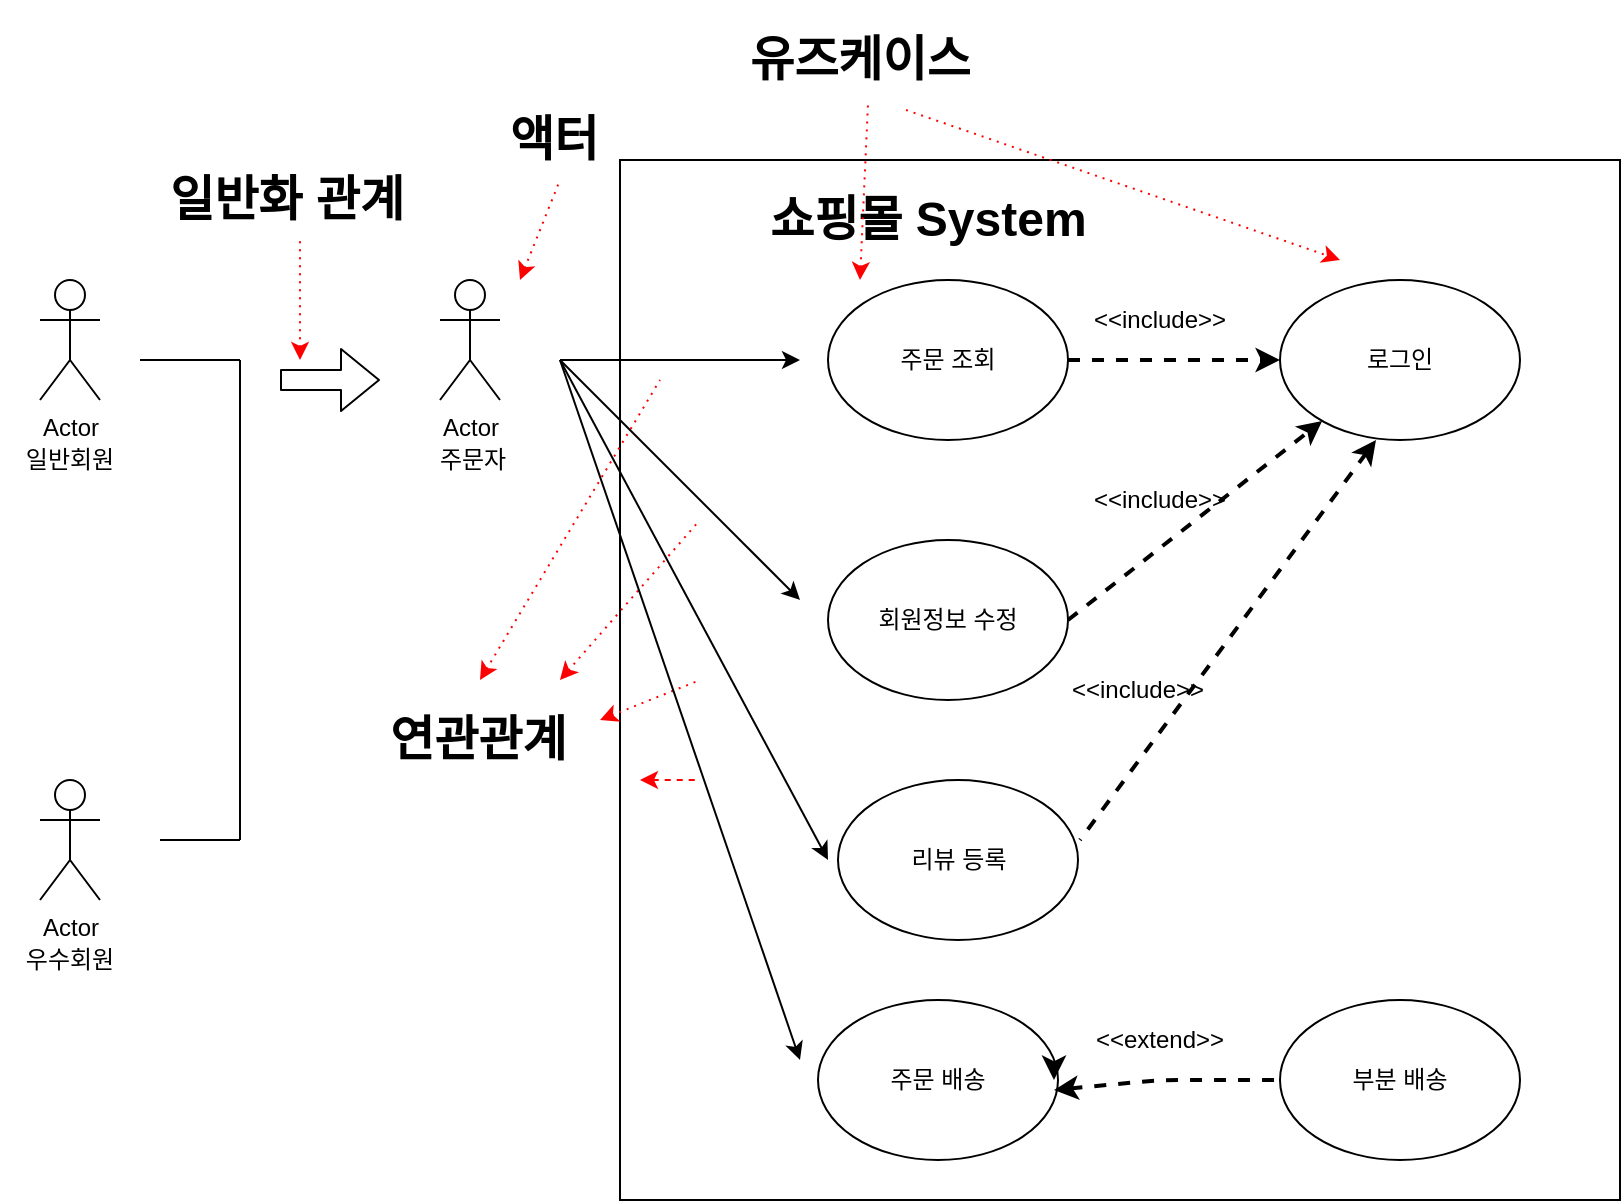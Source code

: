<mxfile version="14.8.4" type="github">
  <diagram id="9xRjArKXn7xN6tzEOHJw" name="Page-1">
    <mxGraphModel dx="1358" dy="762" grid="1" gridSize="10" guides="1" tooltips="1" connect="1" arrows="1" fold="1" page="1" pageScale="1" pageWidth="827" pageHeight="1169" math="0" shadow="0">
      <root>
        <mxCell id="0" />
        <mxCell id="1" parent="0" />
        <mxCell id="NDDgwHC25MAifU9fjLd7-71" value="" style="rounded=0;whiteSpace=wrap;html=1;sketch=0;strokeWidth=1;" vertex="1" parent="1">
          <mxGeometry x="310" y="100" width="500" height="520" as="geometry" />
        </mxCell>
        <mxCell id="NDDgwHC25MAifU9fjLd7-4" value="Actor" style="shape=umlActor;verticalLabelPosition=bottom;verticalAlign=top;html=1;outlineConnect=0;" vertex="1" parent="1">
          <mxGeometry x="20" y="160" width="30" height="60" as="geometry" />
        </mxCell>
        <mxCell id="NDDgwHC25MAifU9fjLd7-5" value="Actor" style="shape=umlActor;verticalLabelPosition=bottom;verticalAlign=top;html=1;outlineConnect=0;" vertex="1" parent="1">
          <mxGeometry x="20" y="410" width="30" height="60" as="geometry" />
        </mxCell>
        <mxCell id="NDDgwHC25MAifU9fjLd7-7" value="" style="endArrow=none;html=1;" edge="1" parent="1">
          <mxGeometry width="50" height="50" relative="1" as="geometry">
            <mxPoint x="70" y="200" as="sourcePoint" />
            <mxPoint x="120" y="200" as="targetPoint" />
          </mxGeometry>
        </mxCell>
        <mxCell id="NDDgwHC25MAifU9fjLd7-9" value="" style="endArrow=none;html=1;" edge="1" parent="1">
          <mxGeometry width="50" height="50" relative="1" as="geometry">
            <mxPoint x="120" y="440" as="sourcePoint" />
            <mxPoint x="120" y="200" as="targetPoint" />
          </mxGeometry>
        </mxCell>
        <mxCell id="NDDgwHC25MAifU9fjLd7-10" value="" style="endArrow=none;html=1;" edge="1" parent="1">
          <mxGeometry width="50" height="50" relative="1" as="geometry">
            <mxPoint x="120" y="440" as="sourcePoint" />
            <mxPoint x="80" y="440" as="targetPoint" />
          </mxGeometry>
        </mxCell>
        <mxCell id="NDDgwHC25MAifU9fjLd7-11" value="" style="shape=flexArrow;endArrow=classic;html=1;" edge="1" parent="1">
          <mxGeometry width="50" height="50" relative="1" as="geometry">
            <mxPoint x="140" y="210" as="sourcePoint" />
            <mxPoint x="190" y="210" as="targetPoint" />
            <Array as="points">
              <mxPoint x="140" y="210" />
            </Array>
          </mxGeometry>
        </mxCell>
        <mxCell id="NDDgwHC25MAifU9fjLd7-12" value="Actor" style="shape=umlActor;verticalLabelPosition=bottom;verticalAlign=top;html=1;outlineConnect=0;" vertex="1" parent="1">
          <mxGeometry x="220" y="160" width="30" height="60" as="geometry" />
        </mxCell>
        <mxCell id="NDDgwHC25MAifU9fjLd7-13" value="" style="endArrow=classic;html=1;" edge="1" parent="1">
          <mxGeometry width="50" height="50" relative="1" as="geometry">
            <mxPoint x="280" y="200" as="sourcePoint" />
            <mxPoint x="400" y="200" as="targetPoint" />
            <Array as="points" />
          </mxGeometry>
        </mxCell>
        <mxCell id="NDDgwHC25MAifU9fjLd7-14" value="" style="endArrow=classic;html=1;" edge="1" parent="1">
          <mxGeometry width="50" height="50" relative="1" as="geometry">
            <mxPoint x="280" y="200" as="sourcePoint" />
            <mxPoint x="400" y="320" as="targetPoint" />
          </mxGeometry>
        </mxCell>
        <mxCell id="NDDgwHC25MAifU9fjLd7-15" value="" style="endArrow=classic;html=1;" edge="1" parent="1">
          <mxGeometry width="50" height="50" relative="1" as="geometry">
            <mxPoint x="280" y="200" as="sourcePoint" />
            <mxPoint x="414" y="450" as="targetPoint" />
          </mxGeometry>
        </mxCell>
        <mxCell id="NDDgwHC25MAifU9fjLd7-16" value="&lt;font style=&quot;vertical-align: inherit&quot;&gt;&lt;font style=&quot;vertical-align: inherit&quot;&gt;주문 조회&lt;/font&gt;&lt;/font&gt;" style="ellipse;whiteSpace=wrap;html=1;" vertex="1" parent="1">
          <mxGeometry x="414" y="160" width="120" height="80" as="geometry" />
        </mxCell>
        <mxCell id="NDDgwHC25MAifU9fjLd7-17" value="" style="ellipse;whiteSpace=wrap;html=1;" vertex="1" parent="1">
          <mxGeometry x="414" y="290" width="120" height="80" as="geometry" />
        </mxCell>
        <mxCell id="NDDgwHC25MAifU9fjLd7-18" value="" style="ellipse;whiteSpace=wrap;html=1;" vertex="1" parent="1">
          <mxGeometry x="409" y="520" width="120" height="80" as="geometry" />
        </mxCell>
        <mxCell id="NDDgwHC25MAifU9fjLd7-20" value="&lt;font style=&quot;vertical-align: inherit&quot;&gt;&lt;font style=&quot;vertical-align: inherit&quot;&gt;회원정보 수정&lt;/font&gt;&lt;/font&gt;" style="text;html=1;strokeColor=none;fillColor=none;align=center;verticalAlign=middle;whiteSpace=wrap;" vertex="1" parent="1">
          <mxGeometry x="419" y="320" width="110" height="20" as="geometry" />
        </mxCell>
        <mxCell id="NDDgwHC25MAifU9fjLd7-21" value="&lt;font style=&quot;vertical-align: inherit&quot;&gt;&lt;font style=&quot;vertical-align: inherit&quot;&gt;주문 배송&lt;/font&gt;&lt;/font&gt;" style="text;html=1;strokeColor=none;fillColor=none;align=center;verticalAlign=middle;whiteSpace=wrap;strokeWidth=2;" vertex="1" parent="1">
          <mxGeometry x="411" y="550" width="116" height="20" as="geometry" />
        </mxCell>
        <mxCell id="NDDgwHC25MAifU9fjLd7-24" value="" style="ellipse;whiteSpace=wrap;html=1;" vertex="1" parent="1">
          <mxGeometry x="640" y="160" width="120" height="80" as="geometry" />
        </mxCell>
        <mxCell id="NDDgwHC25MAifU9fjLd7-25" value="" style="ellipse;whiteSpace=wrap;html=1;" vertex="1" parent="1">
          <mxGeometry x="640" y="520" width="120" height="80" as="geometry" />
        </mxCell>
        <mxCell id="NDDgwHC25MAifU9fjLd7-26" value="&lt;font style=&quot;vertical-align: inherit&quot;&gt;&lt;font style=&quot;vertical-align: inherit&quot;&gt;부분 배송&lt;/font&gt;&lt;/font&gt;" style="text;html=1;strokeColor=none;fillColor=none;align=center;verticalAlign=middle;whiteSpace=wrap;" vertex="1" parent="1">
          <mxGeometry x="645" y="550" width="110" height="20" as="geometry" />
        </mxCell>
        <mxCell id="NDDgwHC25MAifU9fjLd7-27" value="&lt;font style=&quot;vertical-align: inherit&quot;&gt;&lt;font style=&quot;vertical-align: inherit&quot;&gt;로그인&lt;/font&gt;&lt;/font&gt;" style="text;html=1;strokeColor=none;fillColor=none;align=center;verticalAlign=middle;whiteSpace=wrap;" vertex="1" parent="1">
          <mxGeometry x="645" y="190" width="110" height="20" as="geometry" />
        </mxCell>
        <mxCell id="NDDgwHC25MAifU9fjLd7-28" value="" style="endArrow=classic;dashed=1;html=1;endFill=1;strokeWidth=2;" edge="1" parent="1" target="NDDgwHC25MAifU9fjLd7-24">
          <mxGeometry width="50" height="50" relative="1" as="geometry">
            <mxPoint x="534" y="330" as="sourcePoint" />
            <mxPoint x="584" y="280" as="targetPoint" />
          </mxGeometry>
        </mxCell>
        <mxCell id="NDDgwHC25MAifU9fjLd7-39" value="" style="endArrow=classic;dashed=1;html=1;strokeWidth=2;exitX=1;exitY=0.5;exitDx=0;exitDy=0;entryX=0;entryY=0.5;entryDx=0;entryDy=0;startArrow=none;startFill=0;endFill=1;" edge="1" parent="1" source="NDDgwHC25MAifU9fjLd7-16" target="NDDgwHC25MAifU9fjLd7-24">
          <mxGeometry width="50" height="50" relative="1" as="geometry">
            <mxPoint x="360" y="300" as="sourcePoint" />
            <mxPoint x="410" y="250" as="targetPoint" />
          </mxGeometry>
        </mxCell>
        <mxCell id="NDDgwHC25MAifU9fjLd7-40" value="&lt;h1&gt;쇼핑몰 System&lt;/h1&gt;" style="text;html=1;strokeColor=none;fillColor=none;spacing=5;spacingTop=-20;whiteSpace=wrap;overflow=hidden;rounded=0;sketch=0;" vertex="1" parent="1">
          <mxGeometry x="380" y="110" width="196" height="60" as="geometry" />
        </mxCell>
        <mxCell id="NDDgwHC25MAifU9fjLd7-41" value="&amp;lt;&amp;lt;include&amp;gt;&amp;gt;" style="text;html=1;strokeColor=none;fillColor=none;align=center;verticalAlign=middle;whiteSpace=wrap;rounded=0;sketch=0;" vertex="1" parent="1">
          <mxGeometry x="480" y="160" width="200" height="40" as="geometry" />
        </mxCell>
        <mxCell id="NDDgwHC25MAifU9fjLd7-42" value="&amp;lt;&amp;lt;include&amp;gt;&amp;gt;" style="text;html=1;strokeColor=none;fillColor=none;align=center;verticalAlign=middle;whiteSpace=wrap;rounded=0;sketch=0;" vertex="1" parent="1">
          <mxGeometry x="480" y="250" width="200" height="40" as="geometry" />
        </mxCell>
        <mxCell id="NDDgwHC25MAifU9fjLd7-45" value="" style="endArrow=none;dashed=1;html=1;dashPattern=1 3;strokeWidth=1;startArrow=classic;startFill=1;strokeColor=#FF0000;" edge="1" parent="1">
          <mxGeometry width="50" height="50" relative="1" as="geometry">
            <mxPoint x="240" y="360" as="sourcePoint" />
            <mxPoint x="330" y="210" as="targetPoint" />
          </mxGeometry>
        </mxCell>
        <mxCell id="NDDgwHC25MAifU9fjLd7-46" value="" style="endArrow=none;dashed=1;html=1;dashPattern=1 3;strokeWidth=1;startArrow=classic;startFill=1;strokeColor=#FF0000;" edge="1" parent="1">
          <mxGeometry width="50" height="50" relative="1" as="geometry">
            <mxPoint x="280" y="360" as="sourcePoint" />
            <mxPoint x="350" y="280" as="targetPoint" />
          </mxGeometry>
        </mxCell>
        <mxCell id="NDDgwHC25MAifU9fjLd7-47" value="" style="endArrow=none;dashed=1;html=1;dashPattern=1 3;strokeWidth=1;startArrow=classic;startFill=1;strokeColor=#FF0000;" edge="1" parent="1">
          <mxGeometry width="50" height="50" relative="1" as="geometry">
            <mxPoint x="300" y="380" as="sourcePoint" />
            <mxPoint x="350" y="360" as="targetPoint" />
          </mxGeometry>
        </mxCell>
        <mxCell id="NDDgwHC25MAifU9fjLd7-49" value="&lt;h1&gt;연관관계&lt;/h1&gt;" style="text;html=1;strokeColor=none;fillColor=none;spacing=5;spacingTop=-20;whiteSpace=wrap;overflow=hidden;rounded=0;sketch=0;" vertex="1" parent="1">
          <mxGeometry x="190" y="370" width="120" height="50" as="geometry" />
        </mxCell>
        <mxCell id="NDDgwHC25MAifU9fjLd7-50" value="주문자" style="text;html=1;strokeColor=none;fillColor=none;align=center;verticalAlign=middle;whiteSpace=wrap;rounded=0;sketch=0;" vertex="1" parent="1">
          <mxGeometry x="200" y="240" width="72.5" height="20" as="geometry" />
        </mxCell>
        <mxCell id="NDDgwHC25MAifU9fjLd7-51" value="일반회원" style="text;html=1;strokeColor=none;fillColor=none;align=center;verticalAlign=middle;whiteSpace=wrap;rounded=0;sketch=0;" vertex="1" parent="1">
          <mxGeometry y="240" width="70" height="20" as="geometry" />
        </mxCell>
        <mxCell id="NDDgwHC25MAifU9fjLd7-52" value="우수회원" style="text;html=1;strokeColor=none;fillColor=none;align=center;verticalAlign=middle;whiteSpace=wrap;rounded=0;sketch=0;" vertex="1" parent="1">
          <mxGeometry y="490" width="70" height="20" as="geometry" />
        </mxCell>
        <mxCell id="NDDgwHC25MAifU9fjLd7-53" value="" style="endArrow=none;dashed=1;html=1;dashPattern=1 3;strokeWidth=1;startArrow=classic;startFill=1;endFill=0;strokeColor=#FF0000;" edge="1" parent="1">
          <mxGeometry width="50" height="50" relative="1" as="geometry">
            <mxPoint x="150" y="200" as="sourcePoint" />
            <mxPoint x="150" y="140" as="targetPoint" />
          </mxGeometry>
        </mxCell>
        <mxCell id="NDDgwHC25MAifU9fjLd7-54" value="&lt;h1&gt;일반화 관계&lt;/h1&gt;" style="text;html=1;strokeColor=none;fillColor=none;spacing=5;spacingTop=-20;whiteSpace=wrap;overflow=hidden;rounded=0;sketch=0;" vertex="1" parent="1">
          <mxGeometry x="80" y="100" width="140" height="40" as="geometry" />
        </mxCell>
        <mxCell id="NDDgwHC25MAifU9fjLd7-55" value="" style="endArrow=none;dashed=1;html=1;dashPattern=1 3;strokeWidth=1;startArrow=classic;startFill=1;strokeColor=#FF0000;" edge="1" parent="1">
          <mxGeometry width="50" height="50" relative="1" as="geometry">
            <mxPoint x="260" y="160" as="sourcePoint" />
            <mxPoint x="280" y="110" as="targetPoint" />
          </mxGeometry>
        </mxCell>
        <mxCell id="NDDgwHC25MAifU9fjLd7-56" value="&lt;h1&gt;액터&lt;/h1&gt;" style="text;html=1;strokeColor=none;fillColor=none;spacing=5;spacingTop=-20;whiteSpace=wrap;overflow=hidden;rounded=0;sketch=0;" vertex="1" parent="1">
          <mxGeometry x="250" y="70" width="105" height="40" as="geometry" />
        </mxCell>
        <mxCell id="NDDgwHC25MAifU9fjLd7-58" value="&lt;h1&gt;유즈케이스&lt;/h1&gt;" style="text;html=1;strokeColor=none;fillColor=none;spacing=5;spacingTop=-20;whiteSpace=wrap;overflow=hidden;rounded=0;sketch=0;" vertex="1" parent="1">
          <mxGeometry x="370" y="30" width="130" height="40" as="geometry" />
        </mxCell>
        <mxCell id="NDDgwHC25MAifU9fjLd7-59" value="" style="endArrow=none;dashed=1;html=1;dashPattern=1 3;strokeWidth=1;endFill=0;startArrow=classic;startFill=1;strokeColor=#FF0000;" edge="1" parent="1" target="NDDgwHC25MAifU9fjLd7-58">
          <mxGeometry width="50" height="50" relative="1" as="geometry">
            <mxPoint x="430" y="160" as="sourcePoint" />
            <mxPoint x="430" y="80" as="targetPoint" />
          </mxGeometry>
        </mxCell>
        <mxCell id="NDDgwHC25MAifU9fjLd7-60" value="" style="endArrow=classic;dashed=1;html=1;dashPattern=1 3;strokeWidth=1;startArrow=none;startFill=0;endFill=1;strokeColor=#FF0000;" edge="1" parent="1">
          <mxGeometry width="50" height="50" relative="1" as="geometry">
            <mxPoint x="453" y="75" as="sourcePoint" />
            <mxPoint x="670" y="150" as="targetPoint" />
          </mxGeometry>
        </mxCell>
        <mxCell id="NDDgwHC25MAifU9fjLd7-43" value="&amp;lt;&amp;lt;extend&amp;gt;&amp;gt;" style="text;html=1;strokeColor=none;fillColor=none;align=center;verticalAlign=middle;whiteSpace=wrap;rounded=0;sketch=0;" vertex="1" parent="1">
          <mxGeometry x="540" y="520" width="80" height="40" as="geometry" />
        </mxCell>
        <mxCell id="NDDgwHC25MAifU9fjLd7-61" value="" style="endArrow=none;dashed=1;html=1;exitX=1;exitY=0.75;exitDx=0;exitDy=0;startArrow=classic;startFill=1;strokeWidth=2;" edge="1" parent="1" source="NDDgwHC25MAifU9fjLd7-21" target="NDDgwHC25MAifU9fjLd7-25">
          <mxGeometry width="50" height="50" relative="1" as="geometry">
            <mxPoint x="532" y="475" as="sourcePoint" />
            <mxPoint x="637.96" y="474" as="targetPoint" />
            <Array as="points">
              <mxPoint x="580" y="560" />
            </Array>
          </mxGeometry>
        </mxCell>
        <mxCell id="NDDgwHC25MAifU9fjLd7-62" value="" style="endArrow=classic;html=1;strokeWidth=1;" edge="1" parent="1">
          <mxGeometry width="50" height="50" relative="1" as="geometry">
            <mxPoint x="280" y="200" as="sourcePoint" />
            <mxPoint x="400" y="550" as="targetPoint" />
          </mxGeometry>
        </mxCell>
        <mxCell id="NDDgwHC25MAifU9fjLd7-65" value="" style="ellipse;whiteSpace=wrap;html=1;rounded=0;sketch=0;strokeWidth=1;" vertex="1" parent="1">
          <mxGeometry x="419" y="410" width="120" height="80" as="geometry" />
        </mxCell>
        <mxCell id="NDDgwHC25MAifU9fjLd7-66" value="리뷰 등록" style="text;html=1;strokeColor=none;fillColor=none;align=center;verticalAlign=middle;whiteSpace=wrap;rounded=0;sketch=0;" vertex="1" parent="1">
          <mxGeometry x="443.5" y="440" width="71" height="20" as="geometry" />
        </mxCell>
        <mxCell id="NDDgwHC25MAifU9fjLd7-67" value="" style="endArrow=none;dashed=1;html=1;strokeWidth=1;startArrow=classic;startFill=1;strokeColor=#FF0000;" edge="1" parent="1">
          <mxGeometry width="50" height="50" relative="1" as="geometry">
            <mxPoint x="320" y="410" as="sourcePoint" />
            <mxPoint x="350" y="410" as="targetPoint" />
          </mxGeometry>
        </mxCell>
        <mxCell id="NDDgwHC25MAifU9fjLd7-68" value="" style="endArrow=none;dashed=1;html=1;strokeWidth=2;exitX=0.4;exitY=1;exitDx=0;exitDy=0;exitPerimeter=0;endFill=0;startArrow=classic;startFill=1;" edge="1" parent="1" source="NDDgwHC25MAifU9fjLd7-24">
          <mxGeometry width="50" height="50" relative="1" as="geometry">
            <mxPoint x="360" y="290" as="sourcePoint" />
            <mxPoint x="540" y="440" as="targetPoint" />
          </mxGeometry>
        </mxCell>
        <mxCell id="NDDgwHC25MAifU9fjLd7-69" value="&amp;lt;&amp;lt;include&amp;gt;&amp;gt;" style="text;html=1;strokeColor=none;fillColor=none;align=center;verticalAlign=middle;whiteSpace=wrap;rounded=0;sketch=0;" vertex="1" parent="1">
          <mxGeometry x="527" y="350" width="84" height="30" as="geometry" />
        </mxCell>
        <mxCell id="NDDgwHC25MAifU9fjLd7-72" style="edgeStyle=orthogonalEdgeStyle;curved=0;rounded=1;sketch=0;orthogonalLoop=1;jettySize=auto;html=1;exitX=1;exitY=0.5;exitDx=0;exitDy=0;entryX=1;entryY=0.25;entryDx=0;entryDy=0;startArrow=classic;startFill=1;endArrow=none;endFill=0;strokeColor=#000000;strokeWidth=2;" edge="1" parent="1" source="NDDgwHC25MAifU9fjLd7-21" target="NDDgwHC25MAifU9fjLd7-21">
          <mxGeometry relative="1" as="geometry" />
        </mxCell>
      </root>
    </mxGraphModel>
  </diagram>
</mxfile>
